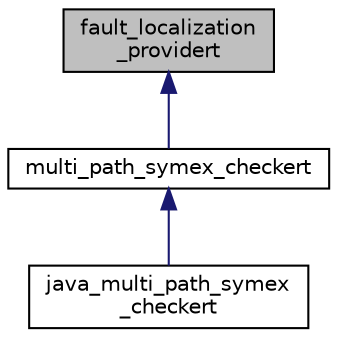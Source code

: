 digraph "fault_localization_providert"
{
 // LATEX_PDF_SIZE
  bgcolor="transparent";
  edge [fontname="Helvetica",fontsize="10",labelfontname="Helvetica",labelfontsize="10"];
  node [fontname="Helvetica",fontsize="10",shape=record];
  Node1 [label="fault_localization\l_providert",height=0.2,width=0.4,color="black", fillcolor="grey75", style="filled", fontcolor="black",tooltip="An implementation of incremental_goto_checkert may implement this interface to provide fault localiza..."];
  Node1 -> Node2 [dir="back",color="midnightblue",fontsize="10",style="solid",fontname="Helvetica"];
  Node2 [label="multi_path_symex_checkert",height=0.2,width=0.4,color="black",URL="$classmulti__path__symex__checkert.html",tooltip="Performs a multi-path symbolic execution using goto-symex and calls a SAT/SMT solver to check the sta..."];
  Node2 -> Node3 [dir="back",color="midnightblue",fontsize="10",style="solid",fontname="Helvetica"];
  Node3 [label="java_multi_path_symex\l_checkert",height=0.2,width=0.4,color="black",URL="$classjava__multi__path__symex__checkert.html",tooltip=" "];
}
